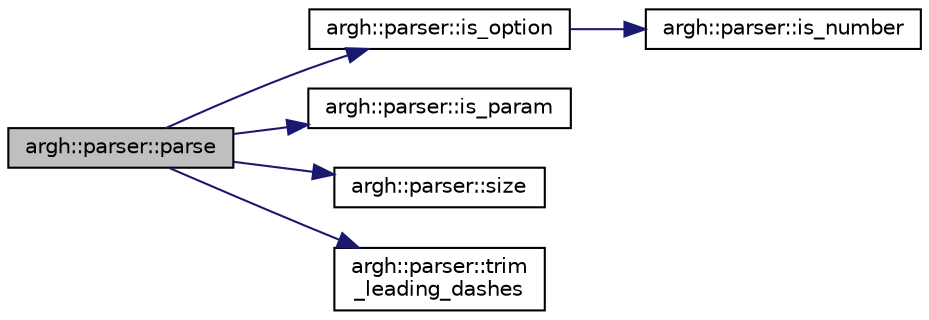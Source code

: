 digraph "argh::parser::parse"
{
 // LATEX_PDF_SIZE
  edge [fontname="Helvetica",fontsize="10",labelfontname="Helvetica",labelfontsize="10"];
  node [fontname="Helvetica",fontsize="10",shape=record];
  rankdir="LR";
  Node1 [label="argh::parser::parse",height=0.2,width=0.4,color="black", fillcolor="grey75", style="filled", fontcolor="black",tooltip=" "];
  Node1 -> Node2 [color="midnightblue",fontsize="10",style="solid"];
  Node2 [label="argh::parser::is_option",height=0.2,width=0.4,color="black", fillcolor="white", style="filled",URL="$classargh_1_1parser.html#a479fddc2ffce399eae6ef1efc986ff39",tooltip=" "];
  Node2 -> Node3 [color="midnightblue",fontsize="10",style="solid"];
  Node3 [label="argh::parser::is_number",height=0.2,width=0.4,color="black", fillcolor="white", style="filled",URL="$classargh_1_1parser.html#a530efb5547263789d79bef8b7f5be5d4",tooltip=" "];
  Node1 -> Node4 [color="midnightblue",fontsize="10",style="solid"];
  Node4 [label="argh::parser::is_param",height=0.2,width=0.4,color="black", fillcolor="white", style="filled",URL="$classargh_1_1parser.html#ad313e25dfb6cf140eb71da8368138bb3",tooltip=" "];
  Node1 -> Node5 [color="midnightblue",fontsize="10",style="solid"];
  Node5 [label="argh::parser::size",height=0.2,width=0.4,color="black", fillcolor="white", style="filled",URL="$classargh_1_1parser.html#ae9ced5cbf77cc5a26c8bd8cf6a02f1b6",tooltip=" "];
  Node1 -> Node6 [color="midnightblue",fontsize="10",style="solid"];
  Node6 [label="argh::parser::trim\l_leading_dashes",height=0.2,width=0.4,color="black", fillcolor="white", style="filled",URL="$classargh_1_1parser.html#ac455112e501dc0a43a907a223f8a3bf8",tooltip=" "];
}
